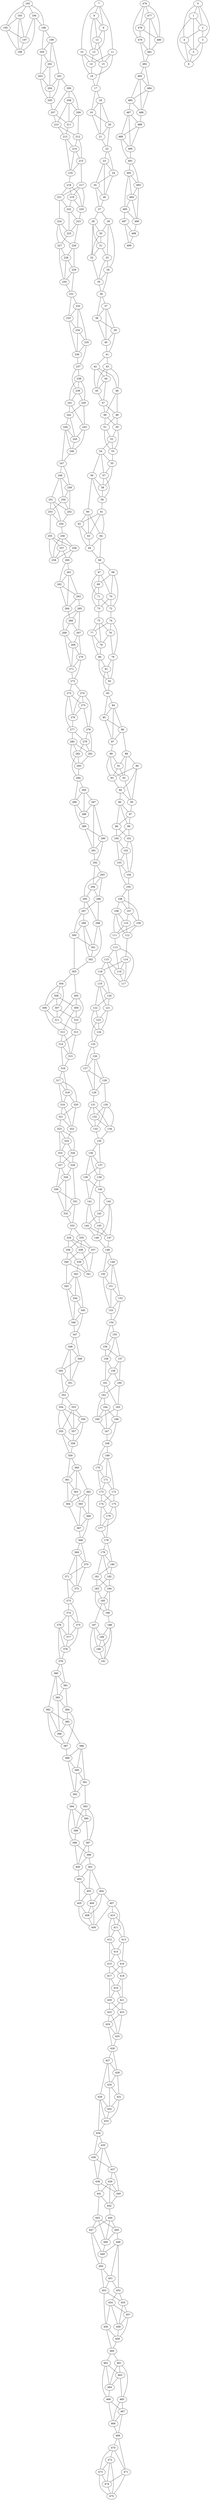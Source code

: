 graph G {
    "193" -- "195";
    "321" -- "323";
    "254" -- "256";
    "426" -- "427";
    "458" -- "459";
    "125" -- "126";
    "156" -- "157";
    "356" -- "357";
    "410" -- "412";
    "424" -- "425";
    "141" -- "145";
    "18" -- "19";
    "222" -- "223";
    "23" -- "26";
    "290" -- "291";
    "494" -- "495";
    "222" -- "225";
    "38" -- "40";
    "174" -- "176";
    "300" -- "301";
    "332" -- "333";
    "280" -- "283";
    "436" -- "437";
    "468" -- "469";
    "202" -- "204";
    "472" -- "475";
    "305" -- "309";
    "187" -- "190";
    "283" -- "284";
    "162" -- "164";
    "419" -- "420";
    "83" -- "85";
    "395" -- "397";
    "396" -- "398";
    "4" -- "5";
    "138" -- "141";
    "85" -- "87";
    "461" -- "463";
    "56" -- "58";
    "105" -- "106";
    "57" -- "59";
    "142" -- "143";
    "270" -- "271";
    "255" -- "258";
    "28" -- "32";
    "32" -- "35";
    "224" -- "227";
    "371" -- "372";
    "59" -- "61";
    "33" -- "34";
    "406" -- "409";
    "60" -- "62";
    "8" -- "12";
    "376" -- "379";
    "61" -- "63";
    "253" -- "255";
    "413" -- "416";
    "445" -- "448";
    "90" -- "95";
    "10" -- "14";
    "11" -- "15";
    "271" -- "272";
    "48" -- "50";
    "323" -- "324";
    "463" -- "464";
    "69" -- "73";
    "206" -- "209";
    "49" -- "51";
    "241" -- "243";
    "286" -- "288";
    "429" -- "433";
    "307" -- "310";
    "375" -- "378";
    "194" -- "197";
    "249" -- "252";
    "47" -- "49";
    "58" -- "59";
    "100" -- "102";
    "412" -- "414";
    "20" -- "21";
    "244" -- "245";
    "454" -- "458";
    "72" -- "74";
    "41" -- "43";
    "103" -- "104";
    "160" -- "162";
    "227" -- "228";
    "43" -- "45";
    "179" -- "181";
    "247" -- "249";
    "352" -- "354";
    "161" -- "163";
    "367" -- "368";
    "76" -- "78";
    "180" -- "182";
    "212" -- "214";
    "422" -- "425";
    "136" -- "139";
    "45" -- "47";
    "237" -- "239";
    "360" -- "363";
    "329" -- "330";
    "190" -- "191";
    "462" -- "463";
    "287" -- "290";
    "319" -- "322";
    "418" -- "421";
    "139" -- "140";
    "391" -- "393";
    "393" -- "397";
    "140" -- "143";
    "70" -- "72";
    "334" -- "336";
    "308" -- "312";
    "313" -- "314";
    "355" -- "358";
    "315" -- "316";
    "181" -- "184";
    "31" -- "33";
    "63" -- "65";
    "233" -- "236";
    "452" -- "455";
    "182" -- "183";
    "214" -- "215";
    "36" -- "37";
    "228" -- "229";
    "89" -- "91";
    "302" -- "303";
    "354" -- "355";
    "67" -- "71";
    "114" -- "117";
    "207" -- "211";
    "351" -- "352";
    "325" -- "328";
    "91" -- "93";
    "231" -- "233";
    "497" -- "498";
    "110" -- "112";
    "486" -- "488";
    "229" -- "231";
    "153" -- "154";
    "137" -- "139";
    "167" -- "168";
    "98" -- "100";
    "431" -- "432";
    "267" -- "269";
    "407" -- "409";
    "466" -- "468";
    "81" -- "83";
    "54" -- "56";
    "86" -- "88";
    "492" -- "494";
    "380" -- "381";
    "388" -- "389";
    "106" -- "109";
    "269" -- "271";
    "456" -- "459";
    "385" -- "388";
    "489" -- "490";
    "386" -- "387";
    "479" -- "482";
    "144" -- "147";
    "336" -- "339";
    "299" -- "300";
    "435" -- "436";
    "89" -- "92";
    "145" -- "146";
    "300" -- "303";
    "262" -- "264";
    "398" -- "400";
    "285" -- "288";
    "317" -- "320";
    "143" -- "144";
    "71" -- "72";
    "258" -- "260";
    "335" -- "336";
    "374" -- "375";
    "94" -- "96";
    "56" -- "60";
    "5" -- "6";
    "55" -- "58";
    "107" -- "110";
    "243" -- "246";
    "492" -- "495";
    "155" -- "157";
    "284" -- "286";
    "476" -- "478";
    "90" -- "93";
    "285" -- "287";
    "473" -- "474";
    "323" -- "326";
    "448" -- "452";
    "347" -- "348";
    "487" -- "488";
    "115" -- "117";
    "68" -- "69";
    "349" -- "350";
    "444" -- "445";
    "485" -- "486";
    "120" -- "122";
    "442" -- "444";
    "60" -- "64";
    "19" -- "20";
    "131" -- "133";
    "7" -- "9";
    "97" -- "98";
    "192" -- "193";
    "199" -- "201";
    "154" -- "155";
    "132" -- "134";
    "244" -- "247";
    "320" -- "321";
    "21" -- "22";
    "358" -- "359";
    "405" -- "409";
    "454" -- "456";
    "185" -- "186";
    "377" -- "378";
    "408" -- "409";
    "42" -- "46";
    "74" -- "78";
    "227" -- "230";
    "251" -- "252";
    "112" -- "114";
    "379" -- "380";
    "434" -- "436";
    "318" -- "320";
    "189" -- "190";
    "348" -- "349";
    "1" -- "6";
    "110" -- "111";
    "339" -- "342";
    "350" -- "351";
    "418" -- "419";
    "127" -- "128";
    "111" -- "113";
    "96" -- "97";
    "177" -- "178";
    "369" -- "370";
    "122" -- "123";
    "166" -- "168";
    "294" -- "296";
    "430" -- "432";
    "52" -- "53";
    "84" -- "85";
    "460" -- "461";
    "426" -- "428";
    "248" -- "249";
    "178" -- "180";
    "73" -- "75";
    "35" -- "36";
    "18" -- "20";
    "290" -- "292";
    "23" -- "25";
    "75" -- "77";
    "215" -- "217";
    "411" -- "412";
    "108" -- "110";
    "148" -- "150";
    "438" -- "440";
    "37" -- "38";
    "260" -- "261";
    "470" -- "472";
    "77" -- "79";
    "184" -- "186";
    "312" -- "314";
    "169" -- "170";
    "477" -- "481";
    "398" -- "399";
    "476" -- "480";
    "235" -- "236";
    "363" -- "364";
    "187" -- "189";
    "256" -- "257";
    "188" -- "190";
    "324" -- "326";
    "173" -- "174";
    "373" -- "374";
    "382" -- "387";
    "317" -- "319";
    "295" -- "298";
    "407" -- "411";
    "263" -- "264";
    "176" -- "178";
    "304" -- "306";
    "95" -- "97";
    "255" -- "257";
    "380" -- "383";
    "388" -- "391";
    "22" -- "23";
    "106" -- "107";
    "414" -- "416";
    "88" -- "90";
    "8" -- "9";
    "232" -- "233";
    "299" -- "302";
    "435" -- "438";
    "450" -- "453";
    "39" -- "41";
    "65" -- "66";
    "175" -- "177";
    "303" -- "305";
    "164" -- "166";
    "12" -- "13";
    "236" -- "237";
    "276" -- "277";
    "165" -- "167";
    "168" -- "170";
    "200" -- "202";
    "296" -- "298";
    "3" -- "6";
    "195" -- "198";
    "335" -- "338";
    "483" -- "484";
    "219" -- "220";
    "80" -- "82";
    "359" -- "360";
    "171" -- "173";
    "375" -- "377";
    "416" -- "418";
    "46" -- "49";
    "194" -- "198";
    "417" -- "419";
    "118" -- "120";
    "172" -- "174";
    "142" -- "147";
    "457" -- "458";
    "29" -- "33";
    "415" -- "418";
    "447" -- "450";
    "331" -- "332";
    "37" -- "40";
    "9" -- "13";
    "364" -- "367";
    "404" -- "407";
    "38" -- "39";
    "326" -- "328";
    "333" -- "334";
    "469" -- "470";
    "250" -- "253";
    "221" -- "224";
    "24" -- "25";
    "353" -- "357";
    "487" -- "490";
    "0" -- "2";
    "50" -- "52";
    "159" -- "161";
    "319" -- "321";
    "322" -- "324";
    "444" -- "447";
    "496" -- "498";
    "126" -- "128";
    "292" -- "293";
    "484" -- "485";
    "417" -- "420";
    "217" -- "219";
    "30" -- "31";
    "82" -- "83";
    "345" -- "347";
    "430" -- "431";
    "482" -- "483";
    "7" -- "11";
    "192" -- "195";
    "242" -- "245";
    "453" -- "456";
    "495" -- "497";
    "16" -- "17";
    "208" -- "209";
    "288" -- "289";
    "480" -- "481";
    "102" -- "104";
    "238" -- "240";
    "42" -- "44";
    "74" -- "76";
    "264" -- "266";
    "488" -- "490";
    "265" -- "267";
    "251" -- "254";
    "423" -- "424";
    "226" -- "228";
    "354" -- "356";
    "348" -- "351";
    "114" -- "118";
    "201" -- "206";
    "209" -- "211";
    "337" -- "339";
    "342" -- "344";
    "420" -- "423";
    "421" -- "422";
    "362" -- "365";
    "397" -- "399";
    "121" -- "123";
    "2" -- "3";
    "96" -- "99";
    "51" -- "52";
    "119" -- "120";
    "217" -- "220";
    "123" -- "125";
    "128" -- "129";
    "401" -- "402";
    "84" -- "87";
    "374" -- "377";
    "427" -- "428";
    "390" -- "392";
    "428" -- "431";
    "245" -- "246";
    "248" -- "251";
    "125" -- "127";
    "75" -- "79";
    "135" -- "136";
    "399" -- "400";
    "265" -- "268";
    "451" -- "452";
    "479" -- "481";
    "78" -- "81";
    "113" -- "115";
    "266" -- "267";
    "261" -- "262";
    "280" -- "282";
    "209" -- "212";
    "464" -- "466";
    "472" -- "474";
    "281" -- "283";
    "305" -- "310";
    "183" -- "186";
    "187" -- "191";
    "240" -- "243";
    "256" -- "259";
    "306" -- "309";
    "121" -- "124";
    "419" -- "421";
    "382" -- "385";
    "116" -- "117";
    "218" -- "221";
    "467" -- "468";
    "138" -- "140";
    "461" -- "464";
    "193" -- "197";
    "105" -- "107";
    "455" -- "458";
    "304" -- "308";
    "255" -- "259";
    "99" -- "100";
    "224" -- "226";
    "239" -- "240";
    "55" -- "57";
    "107" -- "109";
    "243" -- "245";
    "272" -- "274";
    "33" -- "35";
    "273" -- "275";
    "371" -- "373";
    "406" -- "408";
    "88" -- "92";
    "101" -- "102";
    "477" -- "478";
    "232" -- "235";
    "109" -- "111";
    "181" -- "183";
    "298" -- "301";
    "113" -- "116";
    "376" -- "378";
    "90" -- "94";
    "62" -- "63";
    "450" -- "451";
    "210" -- "213";
    "338" -- "341";
    "151" -- "152";
    "203" -- "204";
    "275" -- "276";
    "323" -- "325";
    "343" -- "344";
    "448" -- "449";
    "12" -- "15";
    "463" -- "465";
    "282" -- "283";
    "206" -- "208";
    "13" -- "14";
    "149" -- "150";
    "325" -- "327";
    "441" -- "442";
    "429" -- "434";
    "219" -- "222";
    "483" -- "486";
    "307" -- "311";
    "194" -- "196";
    "368" -- "370";
    "54" -- "55";
    "86" -- "87";
    "154" -- "156";
    "273" -- "276";
    "40" -- "41";
    "481" -- "482";
    "34" -- "35";
    "238" -- "239";
    "274" -- "275";
    "279" -- "282";
    "403" -- "406";
    "471" -- "474";
    "130" -- "133";
    "478" -- "479";
    "261" -- "264";
    "103" -- "105";
    "352" -- "353";
    "433" -- "434";
    "134" -- "135";
    "262" -- "263";
    "378" -- "379";
    "422" -- "424";
    "44" -- "45";
    "180" -- "181";
    "136" -- "138";
    "360" -- "362";
    "25" -- "26";
    "443" -- "446";
    "0" -- "4";
    "287" -- "291";
    "27" -- "28";
    "146" -- "148";
    "139" -- "141";
    "339" -- "341";
    "28" -- "31";
    "220" -- "223";
    "140" -- "142";
    "29" -- "30";
    "293" -- "294";
    "205" -- "207";
    "122" -- "124";
    "440" -- "442";
    "425" -- "426";
    "313" -- "315";
    "370" -- "371";
    "355" -- "359";
    "208" -- "211";
    "439" -- "440";
    "491" -- "492";
    "101" -- "104";
    "17" -- "18";
    "289" -- "290";
    "316" -- "318";
    "452" -- "454";
    "404" -- "408";
    "365" -- "366";
    "157" -- "160";
    "64" -- "66";
    "114" -- "116";
    "149" -- "152";
    "11" -- "16";
    "201" -- "204";
    "277" -- "280";
    "329" -- "332";
    "150" -- "151";
    "234" -- "235";
    "278" -- "279";
    "68" -- "72";
    "497" -- "499";
    "152" -- "154";
    "344" -- "346";
    "119" -- "122";
    "427" -- "430";
    "295" -- "297";
    "321" -- "322";
    "431" -- "433";
    "62" -- "65";
    "314" -- "315";
    "156" -- "158";
    "356" -- "358";
    "268" -- "269";
    "492" -- "493";
    "410" -- "413";
    "157" -- "159";
    "106" -- "108";
    "141" -- "144";
    "424" -- "426";
    "297" -- "299";
    "489" -- "491";
    "327" -- "330";
    "144" -- "146";
    "299" -- "301";
    "435" -- "437";
    "89" -- "93";
    "174" -- "177";
    "145" -- "147";
    "436" -- "438";
    "170" -- "173";
    "455" -- "457";
    "66" -- "67";
    "206" -- "207";
    "306" -- "307";
    "162" -- "165";
    "402" -- "405";
    "83" -- "84";
    "395" -- "396";
    "293" -- "296";
    "3" -- "5";
    "71" -- "73";
    "143" -- "145";
    "195" -- "197";
    "335" -- "337";
    "166" -- "167";
    "4" -- "6";
    "218" -- "219";
    "294" -- "295";
    "85" -- "86";
    "346" -- "347";
    "56" -- "59";
    "381" -- "384";
    "57" -- "58";
    "249" -- "250";
    "297" -- "300";
    "415" -- "417";
    "437" -- "440";
    "447" -- "449";
    "60" -- "63";
    "129" -- "131";
    "8" -- "13";
    "196" -- "199";
    "274" -- "278";
    "330" -- "331";
    "61" -- "62";
    "253" -- "254";
    "284" -- "285";
    "470" -- "471";
    "476" -- "477";
    "10" -- "15";
    "473" -- "475";
    "158" -- "159";
    "11" -- "14";
    "275" -- "278";
    "343" -- "346";
    "48" -- "51";
    "448" -- "451";
    "347" -- "349";
    "49" -- "50";
    "241" -- "242";
    "158" -- "161";
    "286" -- "289";
    "487" -- "489";
    "366" -- "368";
    "349" -- "351";
    "485" -- "487";
    "429" -- "432";
    "120" -- "121";
    "393" -- "395";
    "47" -- "48";
    "482" -- "484";
    "19" -- "21";
    "87" -- "89";
    "211" -- "213";
    "100" -- "103";
    "97" -- "99";
    "412" -- "415";
    "20" -- "22";
    "244" -- "246";
    "465" -- "467";
    "124" -- "125";
    "132" -- "133";
    "413" -- "414";
    "41" -- "42";
    "233" -- "234";
    "185" -- "187";
    "126" -- "127";
    "223" -- "226";
    "160" -- "163";
    "43" -- "44";
    "179" -- "180";
    "247" -- "248";
    "251" -- "253";
    "161" -- "162";
    "379" -- "381";
    "44" -- "47";
    "76" -- "79";
    "212" -- "215";
    "14" -- "16";
    "384" -- "385";
    "237" -- "238";
    "10" -- "16";
    "309" -- "310";
    "189" -- "191";
    "362" -- "366";
    "163" -- "166";
    "391" -- "392";
    "2" -- "4";
    "393" -- "396";
    "127" -- "129";
    "70" -- "73";
    "334" -- "337";
    "118" -- "119";
    "350" -- "352";
    "369" -- "371";
    "394" -- "395";
    "389" -- "390";
    "465" -- "468";
    "104" -- "105";
    "439" -- "442";
    "31" -- "32";
    "411" -- "413";
    "385" -- "386";
    "446" -- "449";
    "326" -- "327";
    "36" -- "38";
    "228" -- "230";
    "148" -- "149";
    "37" -- "39";
    "78" -- "82";
    "266" -- "268";
    "77" -- "80";
    "184" -- "185";
    "169" -- "171";
    "361" -- "363";
    "67" -- "70";
    "207" -- "210";
    "91" -- "92";
    "231" -- "232";
    "183" -- "185";
    "235" -- "237";
    "311" -- "313";
    "363" -- "365";
    "93" -- "94";
    "188" -- "189";
    "229" -- "230";
    "173" -- "175";
    "324" -- "325";
    "373" -- "375";
    "369" -- "372";
    "382" -- "386";
    "137" -- "138";
    "178" -- "179";
    "318" -- "319";
    "98" -- "101";
    "459" -- "460";
    "263" -- "265";
    "81" -- "82";
    "176" -- "177";
    "54" -- "57";
    "268" -- "271";
    "102" -- "103";
    "380" -- "382";
    "387" -- "389";
    "388" -- "390";
    "269" -- "270";
    "410" -- "411";
    "456" -- "460";
    "453" -- "455";
    "298" -- "302";
    "336" -- "340";
    "169" -- "172";
    "309" -- "312";
    "361" -- "364";
    "170" -- "171";
    "202" -- "203";
    "342" -- "343";
    "164" -- "165";
    "445" -- "446";
    "282" -- "284";
    "168" -- "169";
    "296" -- "297";
    "328" -- "329";
    "94" -- "95";
    "366" -- "367";
    "402" -- "403";
    "383" -- "384";
    "389" -- "392";
    "359" -- "361";
    "80" -- "81";
    "416" -- "417";
    "483" -- "485";
    "390" -- "391";
    "46" -- "48";
    "204" -- "205";
    "340" -- "341";
    "142" -- "146";
    "392" -- "394";
    "493" -- "496";
    "457" -- "459";
    "29" -- "34";
    "155" -- "156";
    "34" -- "36";
    "274" -- "276";
    "279" -- "281";
    "291" -- "292";
    "331" -- "333";
    "403" -- "405";
    "130" -- "134";
    "476" -- "479";
    "182" -- "184";
    "214" -- "216";
    "404" -- "406";
    "285" -- "286";
    "333" -- "335";
    "469" -- "471";
    "250" -- "252";
    "498" -- "499";
    "115" -- "116";
    "443" -- "445";
    "0" -- "1";
    "150" -- "153";
    "278" -- "281";
    "68" -- "70";
    "444" -- "446";
    "394" -- "398";
    "7" -- "8";
    "131" -- "132";
    "192" -- "194";
    "199" -- "200";
    "242" -- "244";
    "320" -- "322";
    "370" -- "372";
    "405" -- "408";
    "454" -- "457";
    "30" -- "32";
    "490" -- "491";
    "196" -- "200";
    "197" -- "198";
    "488" -- "489";
    "43" -- "46";
    "108" -- "112";
    "179" -- "182";
    "384" -- "387";
    "423" -- "425";
    "449" -- "450";
    "348" -- "350";
    "420" -- "422";
    "421" -- "423";
    "462" -- "466";
    "234" -- "236";
    "362" -- "364";
    "397" -- "400";
    "1" -- "5";
    "96" -- "98";
    "400" -- "402";
    "51" -- "53";
    "119" -- "121";
    "217" -- "221";
    "427" -- "429";
    "401" -- "403";
    "52" -- "54";
    "84" -- "86";
    "374" -- "376";
    "428" -- "430";
    "460" -- "462";
    "53" -- "55";
    "248" -- "250";
    "314" -- "316";
    "18" -- "21";
    "147" -- "148";
    "23" -- "24";
    "75" -- "76";
    "135" -- "137";
    "215" -- "216";
    "327" -- "329";
    "108" -- "111";
    "399" -- "401";
    "438" -- "441";
    "252" -- "254";
    "260" -- "262";
    "451" -- "453";
    "213" -- "214";
    "470" -- "473";
    "312" -- "315";
    "133" -- "135";
    "261" -- "263";
    "474" -- "475";
    "477" -- "480";
    "280" -- "281";
    "337" -- "341";
    "472" -- "473";
    "305" -- "311";
    "66" -- "68";
    "240" -- "242";
    "256" -- "258";
    "306" -- "308";
    "188" -- "191";
    "257" -- "259";
    "317" -- "318";
    "218" -- "220";
    "401" -- "404";
    "461" -- "465";
    "193" -- "198";
    "414" -- "415";
    "267" -- "270";
    "407" -- "410";
    "466" -- "467";
    "304" -- "307";
    "99" -- "101";
    "224" -- "225";
    "239" -- "241";
    "272" -- "273";
    "494" -- "496";
    "88" -- "91";
    "232" -- "234";
    "109" -- "112";
    "330" -- "332";
    "376" -- "377";
    "113" -- "117";
    "39" -- "40";
    "175" -- "176";
    "210" -- "212";
    "151" -- "153";
    "203" -- "205";
    "303" -- "304";
    "92" -- "95";
    "164" -- "167";
    "225" -- "227";
    "338" -- "340";
    "353" -- "355";
    "467" -- "469";
    "200" -- "203";
    "149" -- "151";
    "277" -- "279";
    "328" -- "331";
    "257" -- "260";
    "441" -- "443";
    "258" -- "259";
    "383" -- "386";
    "171" -- "172";
    "368" -- "369";
    "172" -- "175";
    "308" -- "311";
    "340" -- "343";
    "270" -- "272";
    "301" -- "302";
    "493" -- "494";
    "381" -- "383";
    "61" -- "64";
    "273" -- "277";
    "155" -- "158";
    "471" -- "475";
    "79" -- "80";
    "130" -- "132";
    "9" -- "12";
    "213" -- "216";
    "223" -- "225";
    "246" -- "247";
    "478" -- "480";
    "24" -- "26";
    "216" -- "218";
    "353" -- "356";
    "136" -- "137";
    "360" -- "361";
    "25" -- "27";
    "115" -- "118";
    "443" -- "447";
    "0" -- "3";
    "50" -- "53";
    "159" -- "160";
    "287" -- "288";
    "27" -- "29";
    "1" -- "2";
    "163" -- "165";
    "126" -- "129";
    "28" -- "30";
    "292" -- "294";
    "484" -- "486";
    "372" -- "373";
    "293" -- "295";
    "334" -- "338";
    "394" -- "396";
    "345" -- "346";
    "7" -- "10";
    "131" -- "134";
    "192" -- "196";
    "199" -- "202";
    "495" -- "496";
    "208" -- "210";
    "439" -- "441";
    "491" -- "493";
    "238" -- "241";
    "17" -- "19";
    "289" -- "291";
    "22" -- "24";
    "221" -- "222";
    "316" -- "317";
    "42" -- "45";
    "74" -- "77";
    "357" -- "358";
    "186" -- "188";
    "365" -- "367";
    "437" -- "439";
    "265" -- "266";
    "434" -- "435";
    "226" -- "229";
    "354" -- "357";
    "15" -- "17";
    "64" -- "65";
    "67" -- "69";
    "201" -- "205";
    "310" -- "313";
    "26" -- "27";
    "230" -- "231";
    "342" -- "345";
    "432" -- "433";
    "462" -- "464";
    "69" -- "71";
    "152" -- "153";
    "344" -- "345";
    "123" -- "124";
    "128" -- "130";
}
